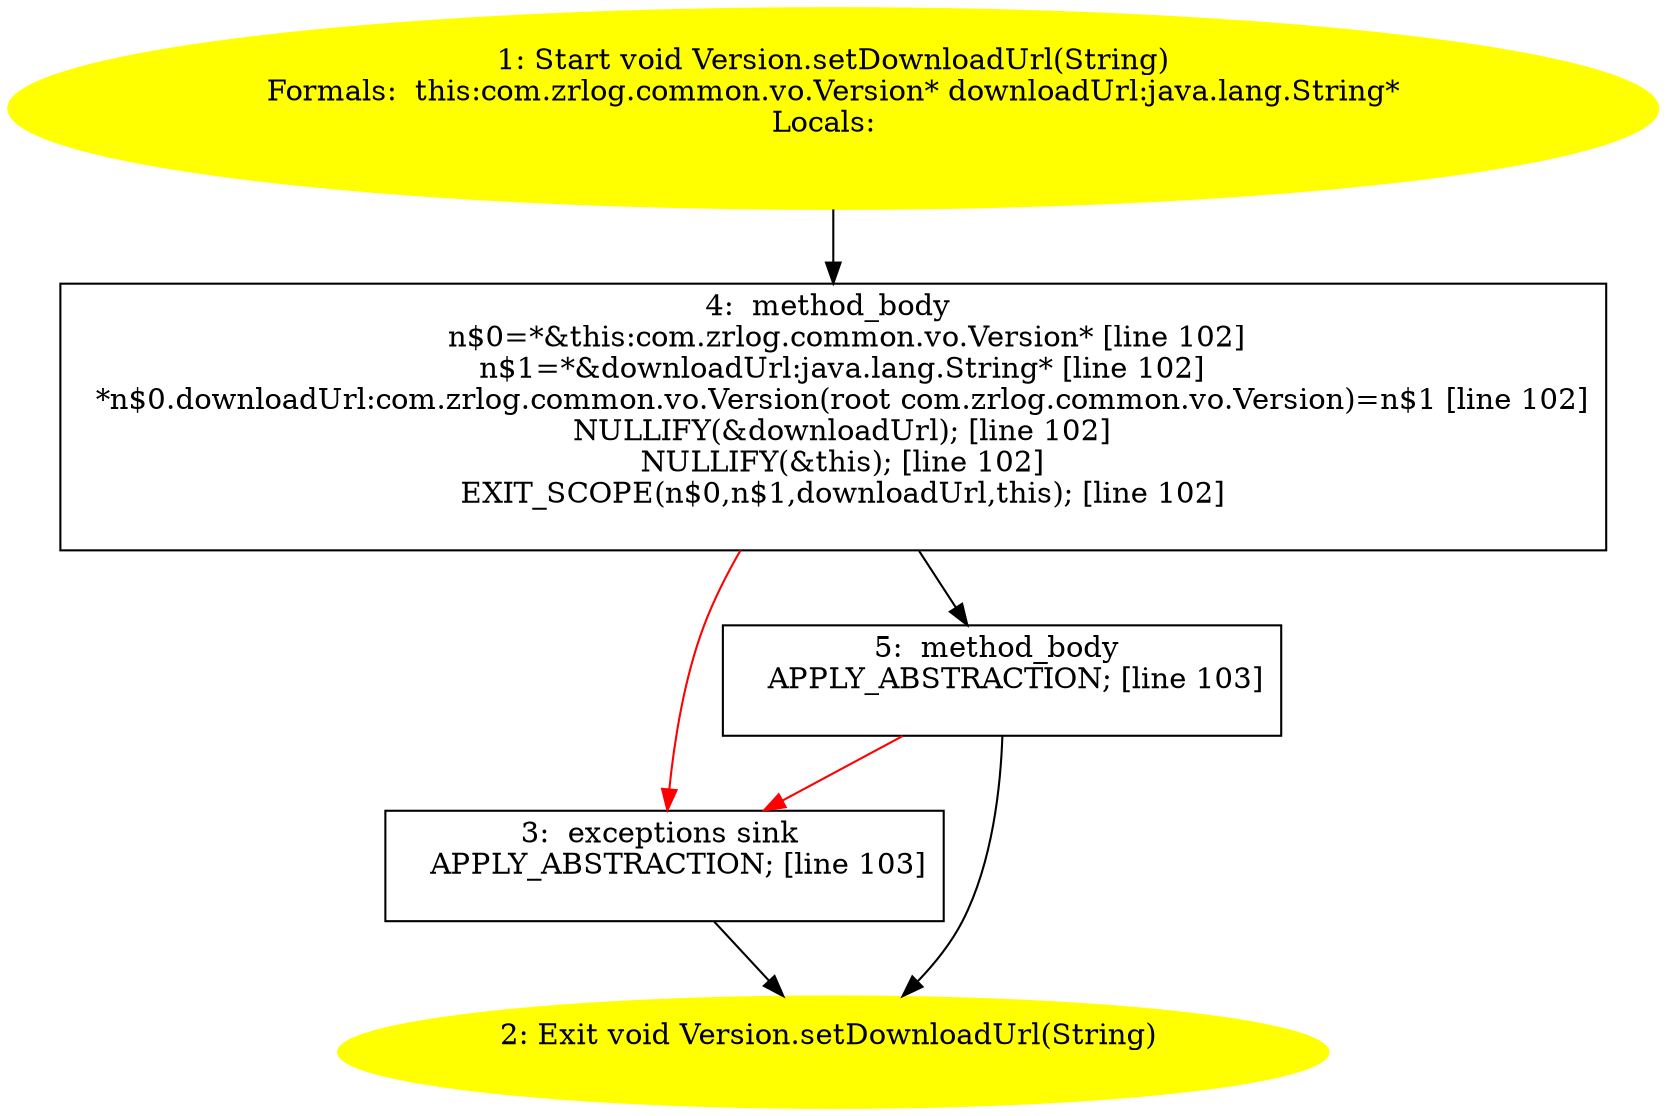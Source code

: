 /* @generated */
digraph cfg {
"com.zrlog.common.vo.Version.setDownloadUrl(java.lang.String):void.4f745c83f807831705f5a91923d7c61f_1" [label="1: Start void Version.setDownloadUrl(String)\nFormals:  this:com.zrlog.common.vo.Version* downloadUrl:java.lang.String*\nLocals:  \n  " color=yellow style=filled]
	

	 "com.zrlog.common.vo.Version.setDownloadUrl(java.lang.String):void.4f745c83f807831705f5a91923d7c61f_1" -> "com.zrlog.common.vo.Version.setDownloadUrl(java.lang.String):void.4f745c83f807831705f5a91923d7c61f_4" ;
"com.zrlog.common.vo.Version.setDownloadUrl(java.lang.String):void.4f745c83f807831705f5a91923d7c61f_2" [label="2: Exit void Version.setDownloadUrl(String) \n  " color=yellow style=filled]
	

"com.zrlog.common.vo.Version.setDownloadUrl(java.lang.String):void.4f745c83f807831705f5a91923d7c61f_3" [label="3:  exceptions sink \n   APPLY_ABSTRACTION; [line 103]\n " shape="box"]
	

	 "com.zrlog.common.vo.Version.setDownloadUrl(java.lang.String):void.4f745c83f807831705f5a91923d7c61f_3" -> "com.zrlog.common.vo.Version.setDownloadUrl(java.lang.String):void.4f745c83f807831705f5a91923d7c61f_2" ;
"com.zrlog.common.vo.Version.setDownloadUrl(java.lang.String):void.4f745c83f807831705f5a91923d7c61f_4" [label="4:  method_body \n   n$0=*&this:com.zrlog.common.vo.Version* [line 102]\n  n$1=*&downloadUrl:java.lang.String* [line 102]\n  *n$0.downloadUrl:com.zrlog.common.vo.Version(root com.zrlog.common.vo.Version)=n$1 [line 102]\n  NULLIFY(&downloadUrl); [line 102]\n  NULLIFY(&this); [line 102]\n  EXIT_SCOPE(n$0,n$1,downloadUrl,this); [line 102]\n " shape="box"]
	

	 "com.zrlog.common.vo.Version.setDownloadUrl(java.lang.String):void.4f745c83f807831705f5a91923d7c61f_4" -> "com.zrlog.common.vo.Version.setDownloadUrl(java.lang.String):void.4f745c83f807831705f5a91923d7c61f_5" ;
	 "com.zrlog.common.vo.Version.setDownloadUrl(java.lang.String):void.4f745c83f807831705f5a91923d7c61f_4" -> "com.zrlog.common.vo.Version.setDownloadUrl(java.lang.String):void.4f745c83f807831705f5a91923d7c61f_3" [color="red" ];
"com.zrlog.common.vo.Version.setDownloadUrl(java.lang.String):void.4f745c83f807831705f5a91923d7c61f_5" [label="5:  method_body \n   APPLY_ABSTRACTION; [line 103]\n " shape="box"]
	

	 "com.zrlog.common.vo.Version.setDownloadUrl(java.lang.String):void.4f745c83f807831705f5a91923d7c61f_5" -> "com.zrlog.common.vo.Version.setDownloadUrl(java.lang.String):void.4f745c83f807831705f5a91923d7c61f_2" ;
	 "com.zrlog.common.vo.Version.setDownloadUrl(java.lang.String):void.4f745c83f807831705f5a91923d7c61f_5" -> "com.zrlog.common.vo.Version.setDownloadUrl(java.lang.String):void.4f745c83f807831705f5a91923d7c61f_3" [color="red" ];
}
